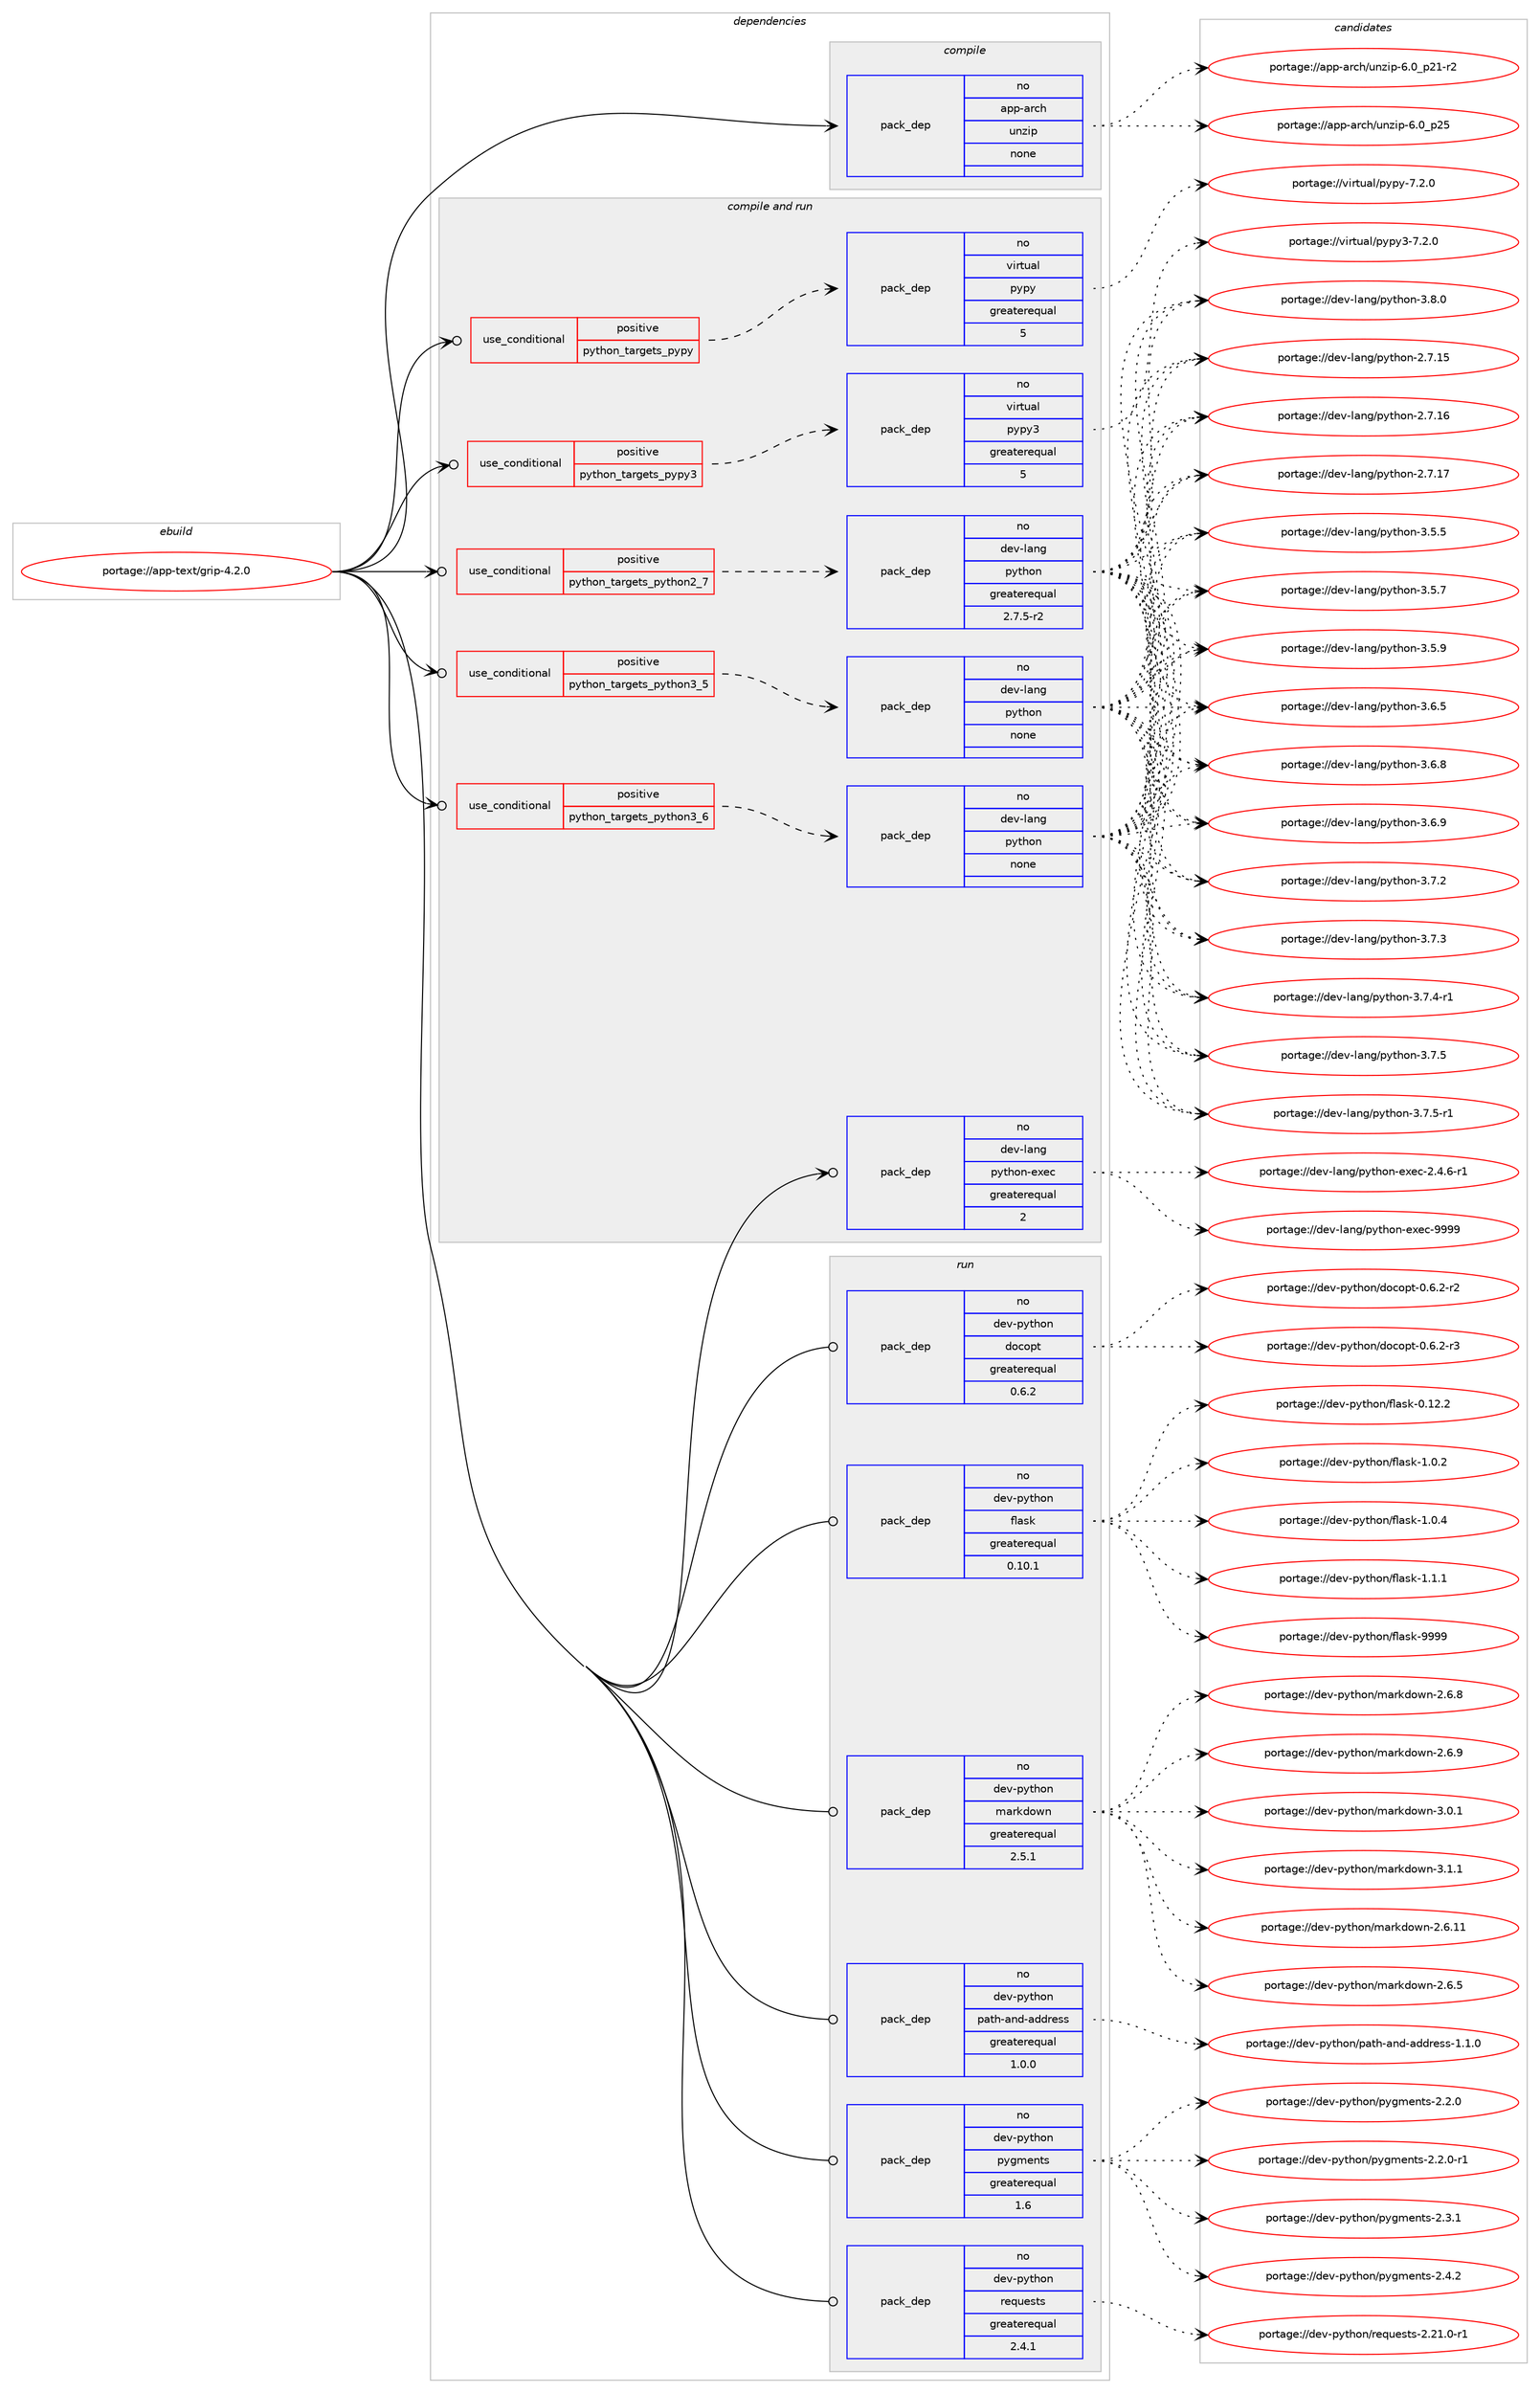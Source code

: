 digraph prolog {

# *************
# Graph options
# *************

newrank=true;
concentrate=true;
compound=true;
graph [rankdir=LR,fontname=Helvetica,fontsize=10,ranksep=1.5];#, ranksep=2.5, nodesep=0.2];
edge  [arrowhead=vee];
node  [fontname=Helvetica,fontsize=10];

# **********
# The ebuild
# **********

subgraph cluster_leftcol {
color=gray;
rank=same;
label=<<i>ebuild</i>>;
id [label="portage://app-text/grip-4.2.0", color=red, width=4, href="../app-text/grip-4.2.0.svg"];
}

# ****************
# The dependencies
# ****************

subgraph cluster_midcol {
color=gray;
label=<<i>dependencies</i>>;
subgraph cluster_compile {
fillcolor="#eeeeee";
style=filled;
label=<<i>compile</i>>;
subgraph pack32826 {
dependency44432 [label=<<TABLE BORDER="0" CELLBORDER="1" CELLSPACING="0" CELLPADDING="4" WIDTH="220"><TR><TD ROWSPAN="6" CELLPADDING="30">pack_dep</TD></TR><TR><TD WIDTH="110">no</TD></TR><TR><TD>app-arch</TD></TR><TR><TD>unzip</TD></TR><TR><TD>none</TD></TR><TR><TD></TD></TR></TABLE>>, shape=none, color=blue];
}
id:e -> dependency44432:w [weight=20,style="solid",arrowhead="vee"];
}
subgraph cluster_compileandrun {
fillcolor="#eeeeee";
style=filled;
label=<<i>compile and run</i>>;
subgraph cond10857 {
dependency44433 [label=<<TABLE BORDER="0" CELLBORDER="1" CELLSPACING="0" CELLPADDING="4"><TR><TD ROWSPAN="3" CELLPADDING="10">use_conditional</TD></TR><TR><TD>positive</TD></TR><TR><TD>python_targets_pypy</TD></TR></TABLE>>, shape=none, color=red];
subgraph pack32827 {
dependency44434 [label=<<TABLE BORDER="0" CELLBORDER="1" CELLSPACING="0" CELLPADDING="4" WIDTH="220"><TR><TD ROWSPAN="6" CELLPADDING="30">pack_dep</TD></TR><TR><TD WIDTH="110">no</TD></TR><TR><TD>virtual</TD></TR><TR><TD>pypy</TD></TR><TR><TD>greaterequal</TD></TR><TR><TD>5</TD></TR></TABLE>>, shape=none, color=blue];
}
dependency44433:e -> dependency44434:w [weight=20,style="dashed",arrowhead="vee"];
}
id:e -> dependency44433:w [weight=20,style="solid",arrowhead="odotvee"];
subgraph cond10858 {
dependency44435 [label=<<TABLE BORDER="0" CELLBORDER="1" CELLSPACING="0" CELLPADDING="4"><TR><TD ROWSPAN="3" CELLPADDING="10">use_conditional</TD></TR><TR><TD>positive</TD></TR><TR><TD>python_targets_pypy3</TD></TR></TABLE>>, shape=none, color=red];
subgraph pack32828 {
dependency44436 [label=<<TABLE BORDER="0" CELLBORDER="1" CELLSPACING="0" CELLPADDING="4" WIDTH="220"><TR><TD ROWSPAN="6" CELLPADDING="30">pack_dep</TD></TR><TR><TD WIDTH="110">no</TD></TR><TR><TD>virtual</TD></TR><TR><TD>pypy3</TD></TR><TR><TD>greaterequal</TD></TR><TR><TD>5</TD></TR></TABLE>>, shape=none, color=blue];
}
dependency44435:e -> dependency44436:w [weight=20,style="dashed",arrowhead="vee"];
}
id:e -> dependency44435:w [weight=20,style="solid",arrowhead="odotvee"];
subgraph cond10859 {
dependency44437 [label=<<TABLE BORDER="0" CELLBORDER="1" CELLSPACING="0" CELLPADDING="4"><TR><TD ROWSPAN="3" CELLPADDING="10">use_conditional</TD></TR><TR><TD>positive</TD></TR><TR><TD>python_targets_python2_7</TD></TR></TABLE>>, shape=none, color=red];
subgraph pack32829 {
dependency44438 [label=<<TABLE BORDER="0" CELLBORDER="1" CELLSPACING="0" CELLPADDING="4" WIDTH="220"><TR><TD ROWSPAN="6" CELLPADDING="30">pack_dep</TD></TR><TR><TD WIDTH="110">no</TD></TR><TR><TD>dev-lang</TD></TR><TR><TD>python</TD></TR><TR><TD>greaterequal</TD></TR><TR><TD>2.7.5-r2</TD></TR></TABLE>>, shape=none, color=blue];
}
dependency44437:e -> dependency44438:w [weight=20,style="dashed",arrowhead="vee"];
}
id:e -> dependency44437:w [weight=20,style="solid",arrowhead="odotvee"];
subgraph cond10860 {
dependency44439 [label=<<TABLE BORDER="0" CELLBORDER="1" CELLSPACING="0" CELLPADDING="4"><TR><TD ROWSPAN="3" CELLPADDING="10">use_conditional</TD></TR><TR><TD>positive</TD></TR><TR><TD>python_targets_python3_5</TD></TR></TABLE>>, shape=none, color=red];
subgraph pack32830 {
dependency44440 [label=<<TABLE BORDER="0" CELLBORDER="1" CELLSPACING="0" CELLPADDING="4" WIDTH="220"><TR><TD ROWSPAN="6" CELLPADDING="30">pack_dep</TD></TR><TR><TD WIDTH="110">no</TD></TR><TR><TD>dev-lang</TD></TR><TR><TD>python</TD></TR><TR><TD>none</TD></TR><TR><TD></TD></TR></TABLE>>, shape=none, color=blue];
}
dependency44439:e -> dependency44440:w [weight=20,style="dashed",arrowhead="vee"];
}
id:e -> dependency44439:w [weight=20,style="solid",arrowhead="odotvee"];
subgraph cond10861 {
dependency44441 [label=<<TABLE BORDER="0" CELLBORDER="1" CELLSPACING="0" CELLPADDING="4"><TR><TD ROWSPAN="3" CELLPADDING="10">use_conditional</TD></TR><TR><TD>positive</TD></TR><TR><TD>python_targets_python3_6</TD></TR></TABLE>>, shape=none, color=red];
subgraph pack32831 {
dependency44442 [label=<<TABLE BORDER="0" CELLBORDER="1" CELLSPACING="0" CELLPADDING="4" WIDTH="220"><TR><TD ROWSPAN="6" CELLPADDING="30">pack_dep</TD></TR><TR><TD WIDTH="110">no</TD></TR><TR><TD>dev-lang</TD></TR><TR><TD>python</TD></TR><TR><TD>none</TD></TR><TR><TD></TD></TR></TABLE>>, shape=none, color=blue];
}
dependency44441:e -> dependency44442:w [weight=20,style="dashed",arrowhead="vee"];
}
id:e -> dependency44441:w [weight=20,style="solid",arrowhead="odotvee"];
subgraph pack32832 {
dependency44443 [label=<<TABLE BORDER="0" CELLBORDER="1" CELLSPACING="0" CELLPADDING="4" WIDTH="220"><TR><TD ROWSPAN="6" CELLPADDING="30">pack_dep</TD></TR><TR><TD WIDTH="110">no</TD></TR><TR><TD>dev-lang</TD></TR><TR><TD>python-exec</TD></TR><TR><TD>greaterequal</TD></TR><TR><TD>2</TD></TR></TABLE>>, shape=none, color=blue];
}
id:e -> dependency44443:w [weight=20,style="solid",arrowhead="odotvee"];
}
subgraph cluster_run {
fillcolor="#eeeeee";
style=filled;
label=<<i>run</i>>;
subgraph pack32833 {
dependency44444 [label=<<TABLE BORDER="0" CELLBORDER="1" CELLSPACING="0" CELLPADDING="4" WIDTH="220"><TR><TD ROWSPAN="6" CELLPADDING="30">pack_dep</TD></TR><TR><TD WIDTH="110">no</TD></TR><TR><TD>dev-python</TD></TR><TR><TD>docopt</TD></TR><TR><TD>greaterequal</TD></TR><TR><TD>0.6.2</TD></TR></TABLE>>, shape=none, color=blue];
}
id:e -> dependency44444:w [weight=20,style="solid",arrowhead="odot"];
subgraph pack32834 {
dependency44445 [label=<<TABLE BORDER="0" CELLBORDER="1" CELLSPACING="0" CELLPADDING="4" WIDTH="220"><TR><TD ROWSPAN="6" CELLPADDING="30">pack_dep</TD></TR><TR><TD WIDTH="110">no</TD></TR><TR><TD>dev-python</TD></TR><TR><TD>flask</TD></TR><TR><TD>greaterequal</TD></TR><TR><TD>0.10.1</TD></TR></TABLE>>, shape=none, color=blue];
}
id:e -> dependency44445:w [weight=20,style="solid",arrowhead="odot"];
subgraph pack32835 {
dependency44446 [label=<<TABLE BORDER="0" CELLBORDER="1" CELLSPACING="0" CELLPADDING="4" WIDTH="220"><TR><TD ROWSPAN="6" CELLPADDING="30">pack_dep</TD></TR><TR><TD WIDTH="110">no</TD></TR><TR><TD>dev-python</TD></TR><TR><TD>markdown</TD></TR><TR><TD>greaterequal</TD></TR><TR><TD>2.5.1</TD></TR></TABLE>>, shape=none, color=blue];
}
id:e -> dependency44446:w [weight=20,style="solid",arrowhead="odot"];
subgraph pack32836 {
dependency44447 [label=<<TABLE BORDER="0" CELLBORDER="1" CELLSPACING="0" CELLPADDING="4" WIDTH="220"><TR><TD ROWSPAN="6" CELLPADDING="30">pack_dep</TD></TR><TR><TD WIDTH="110">no</TD></TR><TR><TD>dev-python</TD></TR><TR><TD>path-and-address</TD></TR><TR><TD>greaterequal</TD></TR><TR><TD>1.0.0</TD></TR></TABLE>>, shape=none, color=blue];
}
id:e -> dependency44447:w [weight=20,style="solid",arrowhead="odot"];
subgraph pack32837 {
dependency44448 [label=<<TABLE BORDER="0" CELLBORDER="1" CELLSPACING="0" CELLPADDING="4" WIDTH="220"><TR><TD ROWSPAN="6" CELLPADDING="30">pack_dep</TD></TR><TR><TD WIDTH="110">no</TD></TR><TR><TD>dev-python</TD></TR><TR><TD>pygments</TD></TR><TR><TD>greaterequal</TD></TR><TR><TD>1.6</TD></TR></TABLE>>, shape=none, color=blue];
}
id:e -> dependency44448:w [weight=20,style="solid",arrowhead="odot"];
subgraph pack32838 {
dependency44449 [label=<<TABLE BORDER="0" CELLBORDER="1" CELLSPACING="0" CELLPADDING="4" WIDTH="220"><TR><TD ROWSPAN="6" CELLPADDING="30">pack_dep</TD></TR><TR><TD WIDTH="110">no</TD></TR><TR><TD>dev-python</TD></TR><TR><TD>requests</TD></TR><TR><TD>greaterequal</TD></TR><TR><TD>2.4.1</TD></TR></TABLE>>, shape=none, color=blue];
}
id:e -> dependency44449:w [weight=20,style="solid",arrowhead="odot"];
}
}

# **************
# The candidates
# **************

subgraph cluster_choices {
rank=same;
color=gray;
label=<<i>candidates</i>>;

subgraph choice32826 {
color=black;
nodesep=1;
choiceportage9711211245971149910447117110122105112455446489511250494511450 [label="portage://app-arch/unzip-6.0_p21-r2", color=red, width=4,href="../app-arch/unzip-6.0_p21-r2.svg"];
choiceportage971121124597114991044711711012210511245544648951125053 [label="portage://app-arch/unzip-6.0_p25", color=red, width=4,href="../app-arch/unzip-6.0_p25.svg"];
dependency44432:e -> choiceportage9711211245971149910447117110122105112455446489511250494511450:w [style=dotted,weight="100"];
dependency44432:e -> choiceportage971121124597114991044711711012210511245544648951125053:w [style=dotted,weight="100"];
}
subgraph choice32827 {
color=black;
nodesep=1;
choiceportage1181051141161179710847112121112121455546504648 [label="portage://virtual/pypy-7.2.0", color=red, width=4,href="../virtual/pypy-7.2.0.svg"];
dependency44434:e -> choiceportage1181051141161179710847112121112121455546504648:w [style=dotted,weight="100"];
}
subgraph choice32828 {
color=black;
nodesep=1;
choiceportage118105114116117971084711212111212151455546504648 [label="portage://virtual/pypy3-7.2.0", color=red, width=4,href="../virtual/pypy3-7.2.0.svg"];
dependency44436:e -> choiceportage118105114116117971084711212111212151455546504648:w [style=dotted,weight="100"];
}
subgraph choice32829 {
color=black;
nodesep=1;
choiceportage10010111845108971101034711212111610411111045504655464953 [label="portage://dev-lang/python-2.7.15", color=red, width=4,href="../dev-lang/python-2.7.15.svg"];
choiceportage10010111845108971101034711212111610411111045504655464954 [label="portage://dev-lang/python-2.7.16", color=red, width=4,href="../dev-lang/python-2.7.16.svg"];
choiceportage10010111845108971101034711212111610411111045504655464955 [label="portage://dev-lang/python-2.7.17", color=red, width=4,href="../dev-lang/python-2.7.17.svg"];
choiceportage100101118451089711010347112121116104111110455146534653 [label="portage://dev-lang/python-3.5.5", color=red, width=4,href="../dev-lang/python-3.5.5.svg"];
choiceportage100101118451089711010347112121116104111110455146534655 [label="portage://dev-lang/python-3.5.7", color=red, width=4,href="../dev-lang/python-3.5.7.svg"];
choiceportage100101118451089711010347112121116104111110455146534657 [label="portage://dev-lang/python-3.5.9", color=red, width=4,href="../dev-lang/python-3.5.9.svg"];
choiceportage100101118451089711010347112121116104111110455146544653 [label="portage://dev-lang/python-3.6.5", color=red, width=4,href="../dev-lang/python-3.6.5.svg"];
choiceportage100101118451089711010347112121116104111110455146544656 [label="portage://dev-lang/python-3.6.8", color=red, width=4,href="../dev-lang/python-3.6.8.svg"];
choiceportage100101118451089711010347112121116104111110455146544657 [label="portage://dev-lang/python-3.6.9", color=red, width=4,href="../dev-lang/python-3.6.9.svg"];
choiceportage100101118451089711010347112121116104111110455146554650 [label="portage://dev-lang/python-3.7.2", color=red, width=4,href="../dev-lang/python-3.7.2.svg"];
choiceportage100101118451089711010347112121116104111110455146554651 [label="portage://dev-lang/python-3.7.3", color=red, width=4,href="../dev-lang/python-3.7.3.svg"];
choiceportage1001011184510897110103471121211161041111104551465546524511449 [label="portage://dev-lang/python-3.7.4-r1", color=red, width=4,href="../dev-lang/python-3.7.4-r1.svg"];
choiceportage100101118451089711010347112121116104111110455146554653 [label="portage://dev-lang/python-3.7.5", color=red, width=4,href="../dev-lang/python-3.7.5.svg"];
choiceportage1001011184510897110103471121211161041111104551465546534511449 [label="portage://dev-lang/python-3.7.5-r1", color=red, width=4,href="../dev-lang/python-3.7.5-r1.svg"];
choiceportage100101118451089711010347112121116104111110455146564648 [label="portage://dev-lang/python-3.8.0", color=red, width=4,href="../dev-lang/python-3.8.0.svg"];
dependency44438:e -> choiceportage10010111845108971101034711212111610411111045504655464953:w [style=dotted,weight="100"];
dependency44438:e -> choiceportage10010111845108971101034711212111610411111045504655464954:w [style=dotted,weight="100"];
dependency44438:e -> choiceportage10010111845108971101034711212111610411111045504655464955:w [style=dotted,weight="100"];
dependency44438:e -> choiceportage100101118451089711010347112121116104111110455146534653:w [style=dotted,weight="100"];
dependency44438:e -> choiceportage100101118451089711010347112121116104111110455146534655:w [style=dotted,weight="100"];
dependency44438:e -> choiceportage100101118451089711010347112121116104111110455146534657:w [style=dotted,weight="100"];
dependency44438:e -> choiceportage100101118451089711010347112121116104111110455146544653:w [style=dotted,weight="100"];
dependency44438:e -> choiceportage100101118451089711010347112121116104111110455146544656:w [style=dotted,weight="100"];
dependency44438:e -> choiceportage100101118451089711010347112121116104111110455146544657:w [style=dotted,weight="100"];
dependency44438:e -> choiceportage100101118451089711010347112121116104111110455146554650:w [style=dotted,weight="100"];
dependency44438:e -> choiceportage100101118451089711010347112121116104111110455146554651:w [style=dotted,weight="100"];
dependency44438:e -> choiceportage1001011184510897110103471121211161041111104551465546524511449:w [style=dotted,weight="100"];
dependency44438:e -> choiceportage100101118451089711010347112121116104111110455146554653:w [style=dotted,weight="100"];
dependency44438:e -> choiceportage1001011184510897110103471121211161041111104551465546534511449:w [style=dotted,weight="100"];
dependency44438:e -> choiceportage100101118451089711010347112121116104111110455146564648:w [style=dotted,weight="100"];
}
subgraph choice32830 {
color=black;
nodesep=1;
choiceportage10010111845108971101034711212111610411111045504655464953 [label="portage://dev-lang/python-2.7.15", color=red, width=4,href="../dev-lang/python-2.7.15.svg"];
choiceportage10010111845108971101034711212111610411111045504655464954 [label="portage://dev-lang/python-2.7.16", color=red, width=4,href="../dev-lang/python-2.7.16.svg"];
choiceportage10010111845108971101034711212111610411111045504655464955 [label="portage://dev-lang/python-2.7.17", color=red, width=4,href="../dev-lang/python-2.7.17.svg"];
choiceportage100101118451089711010347112121116104111110455146534653 [label="portage://dev-lang/python-3.5.5", color=red, width=4,href="../dev-lang/python-3.5.5.svg"];
choiceportage100101118451089711010347112121116104111110455146534655 [label="portage://dev-lang/python-3.5.7", color=red, width=4,href="../dev-lang/python-3.5.7.svg"];
choiceportage100101118451089711010347112121116104111110455146534657 [label="portage://dev-lang/python-3.5.9", color=red, width=4,href="../dev-lang/python-3.5.9.svg"];
choiceportage100101118451089711010347112121116104111110455146544653 [label="portage://dev-lang/python-3.6.5", color=red, width=4,href="../dev-lang/python-3.6.5.svg"];
choiceportage100101118451089711010347112121116104111110455146544656 [label="portage://dev-lang/python-3.6.8", color=red, width=4,href="../dev-lang/python-3.6.8.svg"];
choiceportage100101118451089711010347112121116104111110455146544657 [label="portage://dev-lang/python-3.6.9", color=red, width=4,href="../dev-lang/python-3.6.9.svg"];
choiceportage100101118451089711010347112121116104111110455146554650 [label="portage://dev-lang/python-3.7.2", color=red, width=4,href="../dev-lang/python-3.7.2.svg"];
choiceportage100101118451089711010347112121116104111110455146554651 [label="portage://dev-lang/python-3.7.3", color=red, width=4,href="../dev-lang/python-3.7.3.svg"];
choiceportage1001011184510897110103471121211161041111104551465546524511449 [label="portage://dev-lang/python-3.7.4-r1", color=red, width=4,href="../dev-lang/python-3.7.4-r1.svg"];
choiceportage100101118451089711010347112121116104111110455146554653 [label="portage://dev-lang/python-3.7.5", color=red, width=4,href="../dev-lang/python-3.7.5.svg"];
choiceportage1001011184510897110103471121211161041111104551465546534511449 [label="portage://dev-lang/python-3.7.5-r1", color=red, width=4,href="../dev-lang/python-3.7.5-r1.svg"];
choiceportage100101118451089711010347112121116104111110455146564648 [label="portage://dev-lang/python-3.8.0", color=red, width=4,href="../dev-lang/python-3.8.0.svg"];
dependency44440:e -> choiceportage10010111845108971101034711212111610411111045504655464953:w [style=dotted,weight="100"];
dependency44440:e -> choiceportage10010111845108971101034711212111610411111045504655464954:w [style=dotted,weight="100"];
dependency44440:e -> choiceportage10010111845108971101034711212111610411111045504655464955:w [style=dotted,weight="100"];
dependency44440:e -> choiceportage100101118451089711010347112121116104111110455146534653:w [style=dotted,weight="100"];
dependency44440:e -> choiceportage100101118451089711010347112121116104111110455146534655:w [style=dotted,weight="100"];
dependency44440:e -> choiceportage100101118451089711010347112121116104111110455146534657:w [style=dotted,weight="100"];
dependency44440:e -> choiceportage100101118451089711010347112121116104111110455146544653:w [style=dotted,weight="100"];
dependency44440:e -> choiceportage100101118451089711010347112121116104111110455146544656:w [style=dotted,weight="100"];
dependency44440:e -> choiceportage100101118451089711010347112121116104111110455146544657:w [style=dotted,weight="100"];
dependency44440:e -> choiceportage100101118451089711010347112121116104111110455146554650:w [style=dotted,weight="100"];
dependency44440:e -> choiceportage100101118451089711010347112121116104111110455146554651:w [style=dotted,weight="100"];
dependency44440:e -> choiceportage1001011184510897110103471121211161041111104551465546524511449:w [style=dotted,weight="100"];
dependency44440:e -> choiceportage100101118451089711010347112121116104111110455146554653:w [style=dotted,weight="100"];
dependency44440:e -> choiceportage1001011184510897110103471121211161041111104551465546534511449:w [style=dotted,weight="100"];
dependency44440:e -> choiceportage100101118451089711010347112121116104111110455146564648:w [style=dotted,weight="100"];
}
subgraph choice32831 {
color=black;
nodesep=1;
choiceportage10010111845108971101034711212111610411111045504655464953 [label="portage://dev-lang/python-2.7.15", color=red, width=4,href="../dev-lang/python-2.7.15.svg"];
choiceportage10010111845108971101034711212111610411111045504655464954 [label="portage://dev-lang/python-2.7.16", color=red, width=4,href="../dev-lang/python-2.7.16.svg"];
choiceportage10010111845108971101034711212111610411111045504655464955 [label="portage://dev-lang/python-2.7.17", color=red, width=4,href="../dev-lang/python-2.7.17.svg"];
choiceportage100101118451089711010347112121116104111110455146534653 [label="portage://dev-lang/python-3.5.5", color=red, width=4,href="../dev-lang/python-3.5.5.svg"];
choiceportage100101118451089711010347112121116104111110455146534655 [label="portage://dev-lang/python-3.5.7", color=red, width=4,href="../dev-lang/python-3.5.7.svg"];
choiceportage100101118451089711010347112121116104111110455146534657 [label="portage://dev-lang/python-3.5.9", color=red, width=4,href="../dev-lang/python-3.5.9.svg"];
choiceportage100101118451089711010347112121116104111110455146544653 [label="portage://dev-lang/python-3.6.5", color=red, width=4,href="../dev-lang/python-3.6.5.svg"];
choiceportage100101118451089711010347112121116104111110455146544656 [label="portage://dev-lang/python-3.6.8", color=red, width=4,href="../dev-lang/python-3.6.8.svg"];
choiceportage100101118451089711010347112121116104111110455146544657 [label="portage://dev-lang/python-3.6.9", color=red, width=4,href="../dev-lang/python-3.6.9.svg"];
choiceportage100101118451089711010347112121116104111110455146554650 [label="portage://dev-lang/python-3.7.2", color=red, width=4,href="../dev-lang/python-3.7.2.svg"];
choiceportage100101118451089711010347112121116104111110455146554651 [label="portage://dev-lang/python-3.7.3", color=red, width=4,href="../dev-lang/python-3.7.3.svg"];
choiceportage1001011184510897110103471121211161041111104551465546524511449 [label="portage://dev-lang/python-3.7.4-r1", color=red, width=4,href="../dev-lang/python-3.7.4-r1.svg"];
choiceportage100101118451089711010347112121116104111110455146554653 [label="portage://dev-lang/python-3.7.5", color=red, width=4,href="../dev-lang/python-3.7.5.svg"];
choiceportage1001011184510897110103471121211161041111104551465546534511449 [label="portage://dev-lang/python-3.7.5-r1", color=red, width=4,href="../dev-lang/python-3.7.5-r1.svg"];
choiceportage100101118451089711010347112121116104111110455146564648 [label="portage://dev-lang/python-3.8.0", color=red, width=4,href="../dev-lang/python-3.8.0.svg"];
dependency44442:e -> choiceportage10010111845108971101034711212111610411111045504655464953:w [style=dotted,weight="100"];
dependency44442:e -> choiceportage10010111845108971101034711212111610411111045504655464954:w [style=dotted,weight="100"];
dependency44442:e -> choiceportage10010111845108971101034711212111610411111045504655464955:w [style=dotted,weight="100"];
dependency44442:e -> choiceportage100101118451089711010347112121116104111110455146534653:w [style=dotted,weight="100"];
dependency44442:e -> choiceportage100101118451089711010347112121116104111110455146534655:w [style=dotted,weight="100"];
dependency44442:e -> choiceportage100101118451089711010347112121116104111110455146534657:w [style=dotted,weight="100"];
dependency44442:e -> choiceportage100101118451089711010347112121116104111110455146544653:w [style=dotted,weight="100"];
dependency44442:e -> choiceportage100101118451089711010347112121116104111110455146544656:w [style=dotted,weight="100"];
dependency44442:e -> choiceportage100101118451089711010347112121116104111110455146544657:w [style=dotted,weight="100"];
dependency44442:e -> choiceportage100101118451089711010347112121116104111110455146554650:w [style=dotted,weight="100"];
dependency44442:e -> choiceportage100101118451089711010347112121116104111110455146554651:w [style=dotted,weight="100"];
dependency44442:e -> choiceportage1001011184510897110103471121211161041111104551465546524511449:w [style=dotted,weight="100"];
dependency44442:e -> choiceportage100101118451089711010347112121116104111110455146554653:w [style=dotted,weight="100"];
dependency44442:e -> choiceportage1001011184510897110103471121211161041111104551465546534511449:w [style=dotted,weight="100"];
dependency44442:e -> choiceportage100101118451089711010347112121116104111110455146564648:w [style=dotted,weight="100"];
}
subgraph choice32832 {
color=black;
nodesep=1;
choiceportage10010111845108971101034711212111610411111045101120101994550465246544511449 [label="portage://dev-lang/python-exec-2.4.6-r1", color=red, width=4,href="../dev-lang/python-exec-2.4.6-r1.svg"];
choiceportage10010111845108971101034711212111610411111045101120101994557575757 [label="portage://dev-lang/python-exec-9999", color=red, width=4,href="../dev-lang/python-exec-9999.svg"];
dependency44443:e -> choiceportage10010111845108971101034711212111610411111045101120101994550465246544511449:w [style=dotted,weight="100"];
dependency44443:e -> choiceportage10010111845108971101034711212111610411111045101120101994557575757:w [style=dotted,weight="100"];
}
subgraph choice32833 {
color=black;
nodesep=1;
choiceportage1001011184511212111610411111047100111991111121164548465446504511450 [label="portage://dev-python/docopt-0.6.2-r2", color=red, width=4,href="../dev-python/docopt-0.6.2-r2.svg"];
choiceportage1001011184511212111610411111047100111991111121164548465446504511451 [label="portage://dev-python/docopt-0.6.2-r3", color=red, width=4,href="../dev-python/docopt-0.6.2-r3.svg"];
dependency44444:e -> choiceportage1001011184511212111610411111047100111991111121164548465446504511450:w [style=dotted,weight="100"];
dependency44444:e -> choiceportage1001011184511212111610411111047100111991111121164548465446504511451:w [style=dotted,weight="100"];
}
subgraph choice32834 {
color=black;
nodesep=1;
choiceportage10010111845112121116104111110471021089711510745484649504650 [label="portage://dev-python/flask-0.12.2", color=red, width=4,href="../dev-python/flask-0.12.2.svg"];
choiceportage100101118451121211161041111104710210897115107454946484650 [label="portage://dev-python/flask-1.0.2", color=red, width=4,href="../dev-python/flask-1.0.2.svg"];
choiceportage100101118451121211161041111104710210897115107454946484652 [label="portage://dev-python/flask-1.0.4", color=red, width=4,href="../dev-python/flask-1.0.4.svg"];
choiceportage100101118451121211161041111104710210897115107454946494649 [label="portage://dev-python/flask-1.1.1", color=red, width=4,href="../dev-python/flask-1.1.1.svg"];
choiceportage1001011184511212111610411111047102108971151074557575757 [label="portage://dev-python/flask-9999", color=red, width=4,href="../dev-python/flask-9999.svg"];
dependency44445:e -> choiceportage10010111845112121116104111110471021089711510745484649504650:w [style=dotted,weight="100"];
dependency44445:e -> choiceportage100101118451121211161041111104710210897115107454946484650:w [style=dotted,weight="100"];
dependency44445:e -> choiceportage100101118451121211161041111104710210897115107454946484652:w [style=dotted,weight="100"];
dependency44445:e -> choiceportage100101118451121211161041111104710210897115107454946494649:w [style=dotted,weight="100"];
dependency44445:e -> choiceportage1001011184511212111610411111047102108971151074557575757:w [style=dotted,weight="100"];
}
subgraph choice32835 {
color=black;
nodesep=1;
choiceportage10010111845112121116104111110471099711410710011111911045504654464949 [label="portage://dev-python/markdown-2.6.11", color=red, width=4,href="../dev-python/markdown-2.6.11.svg"];
choiceportage100101118451121211161041111104710997114107100111119110455046544653 [label="portage://dev-python/markdown-2.6.5", color=red, width=4,href="../dev-python/markdown-2.6.5.svg"];
choiceportage100101118451121211161041111104710997114107100111119110455046544656 [label="portage://dev-python/markdown-2.6.8", color=red, width=4,href="../dev-python/markdown-2.6.8.svg"];
choiceportage100101118451121211161041111104710997114107100111119110455046544657 [label="portage://dev-python/markdown-2.6.9", color=red, width=4,href="../dev-python/markdown-2.6.9.svg"];
choiceportage100101118451121211161041111104710997114107100111119110455146484649 [label="portage://dev-python/markdown-3.0.1", color=red, width=4,href="../dev-python/markdown-3.0.1.svg"];
choiceportage100101118451121211161041111104710997114107100111119110455146494649 [label="portage://dev-python/markdown-3.1.1", color=red, width=4,href="../dev-python/markdown-3.1.1.svg"];
dependency44446:e -> choiceportage10010111845112121116104111110471099711410710011111911045504654464949:w [style=dotted,weight="100"];
dependency44446:e -> choiceportage100101118451121211161041111104710997114107100111119110455046544653:w [style=dotted,weight="100"];
dependency44446:e -> choiceportage100101118451121211161041111104710997114107100111119110455046544656:w [style=dotted,weight="100"];
dependency44446:e -> choiceportage100101118451121211161041111104710997114107100111119110455046544657:w [style=dotted,weight="100"];
dependency44446:e -> choiceportage100101118451121211161041111104710997114107100111119110455146484649:w [style=dotted,weight="100"];
dependency44446:e -> choiceportage100101118451121211161041111104710997114107100111119110455146494649:w [style=dotted,weight="100"];
}
subgraph choice32836 {
color=black;
nodesep=1;
choiceportage10010111845112121116104111110471129711610445971101004597100100114101115115454946494648 [label="portage://dev-python/path-and-address-1.1.0", color=red, width=4,href="../dev-python/path-and-address-1.1.0.svg"];
dependency44447:e -> choiceportage10010111845112121116104111110471129711610445971101004597100100114101115115454946494648:w [style=dotted,weight="100"];
}
subgraph choice32837 {
color=black;
nodesep=1;
choiceportage1001011184511212111610411111047112121103109101110116115455046504648 [label="portage://dev-python/pygments-2.2.0", color=red, width=4,href="../dev-python/pygments-2.2.0.svg"];
choiceportage10010111845112121116104111110471121211031091011101161154550465046484511449 [label="portage://dev-python/pygments-2.2.0-r1", color=red, width=4,href="../dev-python/pygments-2.2.0-r1.svg"];
choiceportage1001011184511212111610411111047112121103109101110116115455046514649 [label="portage://dev-python/pygments-2.3.1", color=red, width=4,href="../dev-python/pygments-2.3.1.svg"];
choiceportage1001011184511212111610411111047112121103109101110116115455046524650 [label="portage://dev-python/pygments-2.4.2", color=red, width=4,href="../dev-python/pygments-2.4.2.svg"];
dependency44448:e -> choiceportage1001011184511212111610411111047112121103109101110116115455046504648:w [style=dotted,weight="100"];
dependency44448:e -> choiceportage10010111845112121116104111110471121211031091011101161154550465046484511449:w [style=dotted,weight="100"];
dependency44448:e -> choiceportage1001011184511212111610411111047112121103109101110116115455046514649:w [style=dotted,weight="100"];
dependency44448:e -> choiceportage1001011184511212111610411111047112121103109101110116115455046524650:w [style=dotted,weight="100"];
}
subgraph choice32838 {
color=black;
nodesep=1;
choiceportage1001011184511212111610411111047114101113117101115116115455046504946484511449 [label="portage://dev-python/requests-2.21.0-r1", color=red, width=4,href="../dev-python/requests-2.21.0-r1.svg"];
dependency44449:e -> choiceportage1001011184511212111610411111047114101113117101115116115455046504946484511449:w [style=dotted,weight="100"];
}
}

}
